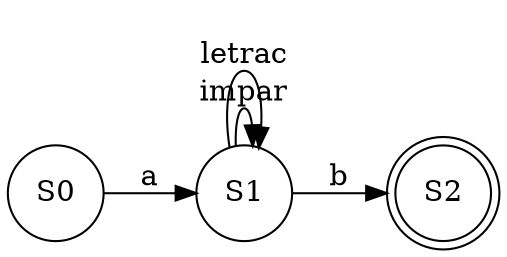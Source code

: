 digraph finite_state_machine {
rankdir = LR;
size = "8,5"
node [shape = circle];
S0
node [shape = doublecircle];
S2 ;
node [shape = circle];
S0 -> S1[ label = "a" ];
S1 -> S1[ label = "impar" ];
S1 -> S1[ label = "letrac" ];
S1 -> S2[ label = "b" ];
}
